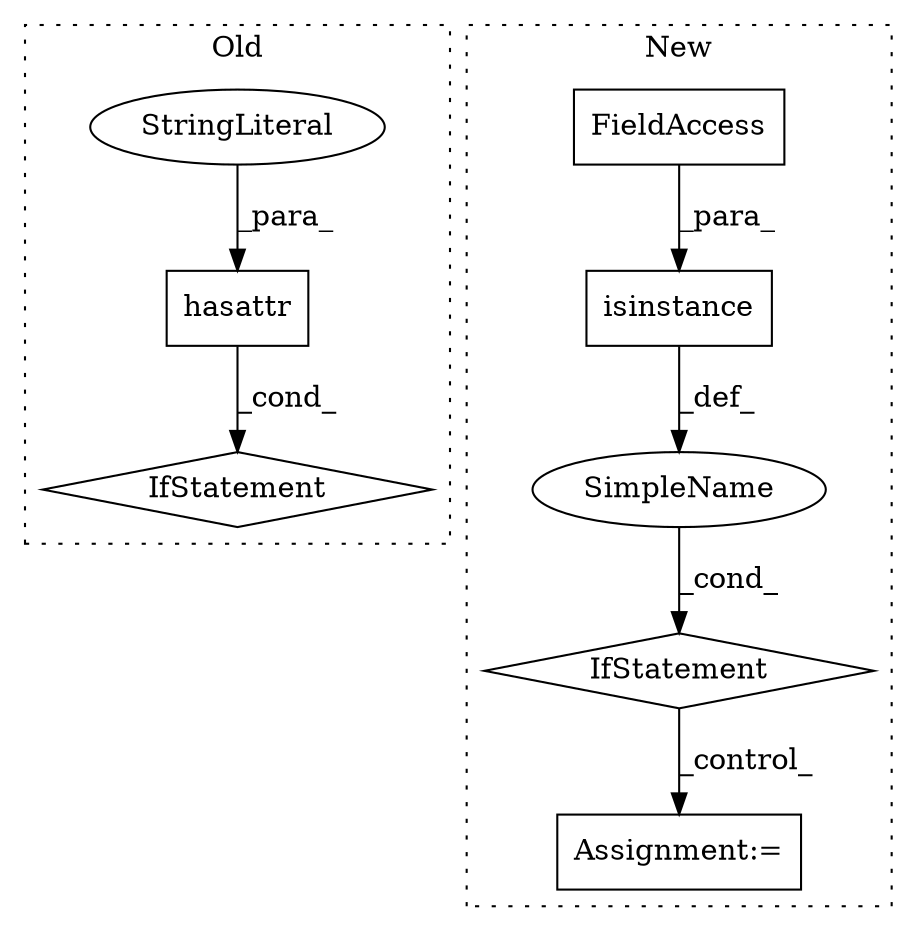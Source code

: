 digraph G {
subgraph cluster0 {
1 [label="hasattr" a="32" s="2512,2538" l="8,1" shape="box"];
3 [label="StringLiteral" a="45" s="2526" l="12" shape="ellipse"];
6 [label="IfStatement" a="25" s="2508,2539" l="4,2" shape="diamond"];
label = "Old";
style="dotted";
}
subgraph cluster1 {
2 [label="isinstance" a="32" s="2963,3001" l="11,1" shape="box"];
4 [label="FieldAccess" a="22" s="2980" l="21" shape="box"];
5 [label="IfStatement" a="25" s="2959,3002" l="4,2" shape="diamond"];
7 [label="Assignment:=" a="7" s="3187" l="1" shape="box"];
8 [label="SimpleName" a="42" s="" l="" shape="ellipse"];
label = "New";
style="dotted";
}
1 -> 6 [label="_cond_"];
2 -> 8 [label="_def_"];
3 -> 1 [label="_para_"];
4 -> 2 [label="_para_"];
5 -> 7 [label="_control_"];
8 -> 5 [label="_cond_"];
}
